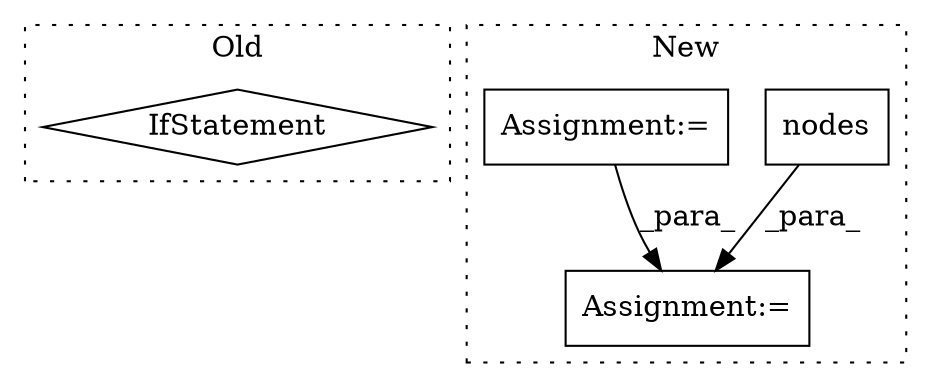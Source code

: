 digraph G {
subgraph cluster0 {
1 [label="IfStatement" a="25" s="1636" l="23" shape="diamond"];
label = "Old";
style="dotted";
}
subgraph cluster1 {
2 [label="nodes" a="32" s="1441,1450" l="6,1" shape="box"];
3 [label="Assignment:=" a="7" s="1846" l="1" shape="box"];
4 [label="Assignment:=" a="7" s="1458" l="1" shape="box"];
label = "New";
style="dotted";
}
2 -> 3 [label="_para_"];
4 -> 3 [label="_para_"];
}